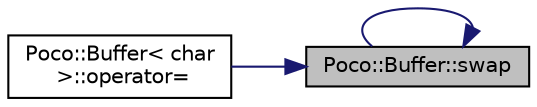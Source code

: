 digraph "Poco::Buffer::swap"
{
 // LATEX_PDF_SIZE
  edge [fontname="Helvetica",fontsize="10",labelfontname="Helvetica",labelfontsize="10"];
  node [fontname="Helvetica",fontsize="10",shape=record];
  rankdir="RL";
  Node1 [label="Poco::Buffer::swap",height=0.2,width=0.4,color="black", fillcolor="grey75", style="filled", fontcolor="black",tooltip="Swaps the buffer with another one."];
  Node1 -> Node2 [dir="back",color="midnightblue",fontsize="10",style="solid"];
  Node2 [label="Poco::Buffer\< char\l \>::operator=",height=0.2,width=0.4,color="black", fillcolor="white", style="filled",URL="$classPoco_1_1Buffer.html#a3994b65db75f30f6b7b8e302efffe594",tooltip="Assignment operator."];
  Node1 -> Node1 [dir="back",color="midnightblue",fontsize="10",style="solid"];
}
